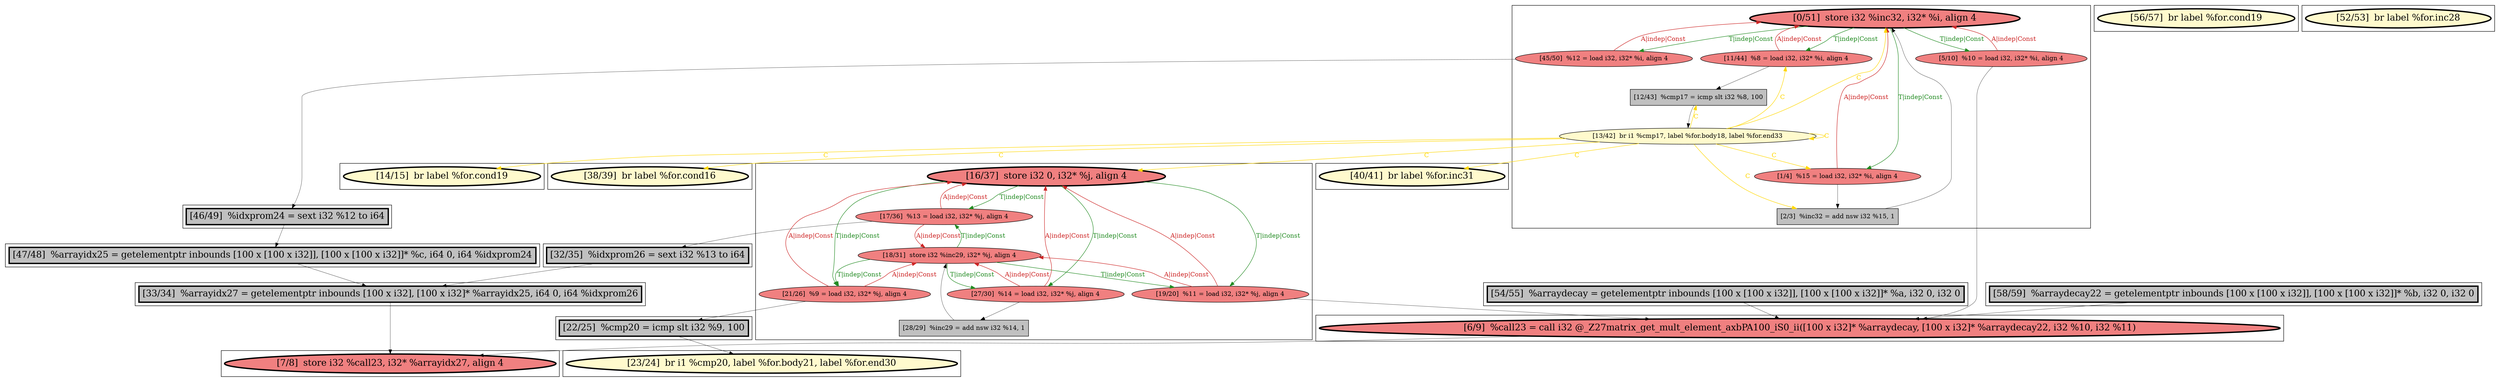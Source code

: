 
digraph G {



node1225->node1224 [style=solid,color=forestgreen,label="T|indep|Const",penwidth=1.0,fontcolor=forestgreen ]
node1234->node1233 [style=solid,color=forestgreen,label="T|indep|Const",penwidth=1.0,fontcolor=forestgreen ]
node1233->node1234 [style=solid,color=firebrick3,label="A|indep|Const",penwidth=1.0,fontcolor=firebrick3 ]
node1234->node1232 [style=solid,color=forestgreen,label="T|indep|Const",penwidth=1.0,fontcolor=forestgreen ]
node1232->node1234 [style=solid,color=firebrick3,label="A|indep|Const",penwidth=1.0,fontcolor=firebrick3 ]
node1223->node1240 [style=solid,color=black,label="",penwidth=0.5,fontcolor=black ]
node1235->node1238 [style=solid,color=forestgreen,label="T|indep|Const",penwidth=1.0,fontcolor=forestgreen ]
node1238->node1235 [style=solid,color=firebrick3,label="A|indep|Const",penwidth=1.0,fontcolor=firebrick3 ]
node1216->node1243 [style=solid,color=black,label="",penwidth=0.5,fontcolor=black ]
node1235->node1232 [style=solid,color=forestgreen,label="T|indep|Const",penwidth=1.0,fontcolor=forestgreen ]
node1222->node1225 [style=solid,color=firebrick3,label="A|indep|Const",penwidth=1.0,fontcolor=firebrick3 ]
node1232->node1243 [style=solid,color=black,label="",penwidth=0.5,fontcolor=black ]
node1224->node1226 [style=solid,color=black,label="",penwidth=0.5,fontcolor=black ]
node1227->node1217 [style=solid,color=gold,label="C",penwidth=1.0,fontcolor=gold ]
node1242->node1244 [style=solid,color=black,label="",penwidth=0.5,fontcolor=black ]
node1220->node1225 [style=solid,color=black,label="",penwidth=0.5,fontcolor=black ]
node1234->node1238 [style=solid,color=forestgreen,label="T|indep|Const",penwidth=1.0,fontcolor=forestgreen ]
node1237->node1235 [style=solid,color=black,label="",penwidth=0.5,fontcolor=black ]
node1239->node1241 [style=solid,color=black,label="",penwidth=0.5,fontcolor=black ]
node1227->node1220 [style=solid,color=gold,label="C",penwidth=1.0,fontcolor=gold ]
node1218->node1243 [style=solid,color=black,label="",penwidth=0.5,fontcolor=black ]
node1224->node1225 [style=solid,color=firebrick3,label="A|indep|Const",penwidth=1.0,fontcolor=firebrick3 ]
node1235->node1236 [style=solid,color=forestgreen,label="T|indep|Const",penwidth=1.0,fontcolor=forestgreen ]
node1233->node1239 [style=solid,color=black,label="",penwidth=0.5,fontcolor=black ]
node1225->node1223 [style=solid,color=forestgreen,label="T|indep|Const",penwidth=1.0,fontcolor=forestgreen ]
node1221->node1243 [style=solid,color=black,label="",penwidth=0.5,fontcolor=black ]
node1227->node1226 [style=solid,color=gold,label="C",penwidth=1.0,fontcolor=gold ]
node1227->node1225 [style=solid,color=gold,label="C",penwidth=1.0,fontcolor=gold ]
node1227->node1224 [style=solid,color=gold,label="C",penwidth=1.0,fontcolor=gold ]
node1223->node1225 [style=solid,color=firebrick3,label="A|indep|Const",penwidth=1.0,fontcolor=firebrick3 ]
node1241->node1215 [style=solid,color=black,label="",penwidth=0.5,fontcolor=black ]
node1227->node1231 [style=solid,color=gold,label="C",penwidth=1.0,fontcolor=gold ]
node1238->node1234 [style=solid,color=firebrick3,label="A|indep|Const",penwidth=1.0,fontcolor=firebrick3 ]
node1236->node1242 [style=solid,color=black,label="",penwidth=0.5,fontcolor=black ]
node1232->node1235 [style=solid,color=firebrick3,label="A|indep|Const",penwidth=1.0,fontcolor=firebrick3 ]
node1227->node1234 [style=solid,color=gold,label="C",penwidth=1.0,fontcolor=gold ]
node1227->node1222 [style=solid,color=gold,label="C",penwidth=1.0,fontcolor=gold ]
node1233->node1235 [style=solid,color=firebrick3,label="A|indep|Const",penwidth=1.0,fontcolor=firebrick3 ]
node1227->node1227 [style=solid,color=gold,label="C",penwidth=1.0,fontcolor=gold ]
node1235->node1233 [style=solid,color=forestgreen,label="T|indep|Const",penwidth=1.0,fontcolor=forestgreen ]
node1222->node1220 [style=solid,color=black,label="",penwidth=0.5,fontcolor=black ]
node1236->node1235 [style=solid,color=firebrick3,label="A|indep|Const",penwidth=1.0,fontcolor=firebrick3 ]
node1225->node1221 [style=solid,color=forestgreen,label="T|indep|Const",penwidth=1.0,fontcolor=forestgreen ]
node1226->node1227 [style=solid,color=black,label="",penwidth=0.5,fontcolor=black ]
node1230->node1241 [style=solid,color=black,label="",penwidth=0.5,fontcolor=black ]
node1238->node1237 [style=solid,color=black,label="",penwidth=0.5,fontcolor=black ]
node1234->node1236 [style=solid,color=forestgreen,label="T|indep|Const",penwidth=1.0,fontcolor=forestgreen ]
node1227->node1229 [style=solid,color=gold,label="C",penwidth=1.0,fontcolor=gold ]
node1236->node1234 [style=solid,color=firebrick3,label="A|indep|Const",penwidth=1.0,fontcolor=firebrick3 ]
node1243->node1215 [style=solid,color=black,label="",penwidth=0.5,fontcolor=black ]
node1221->node1225 [style=solid,color=firebrick3,label="A|indep|Const",penwidth=1.0,fontcolor=firebrick3 ]
node1225->node1222 [style=solid,color=forestgreen,label="T|indep|Const",penwidth=1.0,fontcolor=forestgreen ]
node1240->node1230 [style=solid,color=black,label="",penwidth=0.5,fontcolor=black ]


subgraph cluster16 {


node1244 [penwidth=3.0,fontsize=20,fillcolor=lemonchiffon,label="[23/24]  br i1 %cmp20, label %for.body21, label %for.end30",shape=ellipse,style=filled ]



}

subgraph cluster4 {


node1219 [penwidth=3.0,fontsize=20,fillcolor=lemonchiffon,label="[56/57]  br label %for.cond19",shape=ellipse,style=filled ]



}

subgraph cluster3 {


node1218 [penwidth=3.0,fontsize=20,fillcolor=grey,label="[54/55]  %arraydecay = getelementptr inbounds [100 x [100 x i32]], [100 x [100 x i32]]* %a, i32 0, i32 0",shape=rectangle,style=filled ]



}

subgraph cluster2 {


node1217 [penwidth=3.0,fontsize=20,fillcolor=lemonchiffon,label="[14/15]  br label %for.cond19",shape=ellipse,style=filled ]



}

subgraph cluster1 {


node1216 [penwidth=3.0,fontsize=20,fillcolor=grey,label="[58/59]  %arraydecay22 = getelementptr inbounds [100 x [100 x i32]], [100 x [100 x i32]]* %b, i32 0, i32 0",shape=rectangle,style=filled ]



}

subgraph cluster12 {


node1240 [penwidth=3.0,fontsize=20,fillcolor=grey,label="[46/49]  %idxprom24 = sext i32 %12 to i64",shape=rectangle,style=filled ]



}

subgraph cluster5 {


node1227 [fillcolor=lemonchiffon,label="[13/42]  br i1 %cmp17, label %for.body18, label %for.end33",shape=ellipse,style=filled ]
node1226 [fillcolor=grey,label="[12/43]  %cmp17 = icmp slt i32 %8, 100",shape=rectangle,style=filled ]
node1221 [fillcolor=lightcoral,label="[5/10]  %10 = load i32, i32* %i, align 4",shape=ellipse,style=filled ]
node1220 [fillcolor=grey,label="[2/3]  %inc32 = add nsw i32 %15, 1",shape=rectangle,style=filled ]
node1223 [fillcolor=lightcoral,label="[45/50]  %12 = load i32, i32* %i, align 4",shape=ellipse,style=filled ]
node1225 [penwidth=3.0,fontsize=20,fillcolor=lightcoral,label="[0/51]  store i32 %inc32, i32* %i, align 4",shape=ellipse,style=filled ]
node1222 [fillcolor=lightcoral,label="[1/4]  %15 = load i32, i32* %i, align 4",shape=ellipse,style=filled ]
node1224 [fillcolor=lightcoral,label="[11/44]  %8 = load i32, i32* %i, align 4",shape=ellipse,style=filled ]



}

subgraph cluster0 {


node1215 [penwidth=3.0,fontsize=20,fillcolor=lightcoral,label="[7/8]  store i32 %call23, i32* %arrayidx27, align 4",shape=ellipse,style=filled ]



}

subgraph cluster6 {


node1228 [penwidth=3.0,fontsize=20,fillcolor=lemonchiffon,label="[52/53]  br label %for.inc28",shape=ellipse,style=filled ]



}

subgraph cluster14 {


node1242 [penwidth=3.0,fontsize=20,fillcolor=grey,label="[22/25]  %cmp20 = icmp slt i32 %9, 100",shape=rectangle,style=filled ]



}

subgraph cluster7 {


node1229 [penwidth=3.0,fontsize=20,fillcolor=lemonchiffon,label="[40/41]  br label %for.inc31",shape=ellipse,style=filled ]



}

subgraph cluster8 {


node1230 [penwidth=3.0,fontsize=20,fillcolor=grey,label="[47/48]  %arrayidx25 = getelementptr inbounds [100 x [100 x i32]], [100 x [100 x i32]]* %c, i64 0, i64 %idxprom24",shape=rectangle,style=filled ]



}

subgraph cluster9 {


node1231 [penwidth=3.0,fontsize=20,fillcolor=lemonchiffon,label="[38/39]  br label %for.cond16",shape=ellipse,style=filled ]



}

subgraph cluster10 {


node1233 [fillcolor=lightcoral,label="[17/36]  %13 = load i32, i32* %j, align 4",shape=ellipse,style=filled ]
node1232 [fillcolor=lightcoral,label="[19/20]  %11 = load i32, i32* %j, align 4",shape=ellipse,style=filled ]
node1234 [penwidth=3.0,fontsize=20,fillcolor=lightcoral,label="[16/37]  store i32 0, i32* %j, align 4",shape=ellipse,style=filled ]
node1238 [fillcolor=lightcoral,label="[27/30]  %14 = load i32, i32* %j, align 4",shape=ellipse,style=filled ]
node1237 [fillcolor=grey,label="[28/29]  %inc29 = add nsw i32 %14, 1",shape=rectangle,style=filled ]
node1235 [fillcolor=lightcoral,label="[18/31]  store i32 %inc29, i32* %j, align 4",shape=ellipse,style=filled ]
node1236 [fillcolor=lightcoral,label="[21/26]  %9 = load i32, i32* %j, align 4",shape=ellipse,style=filled ]



}

subgraph cluster11 {


node1239 [penwidth=3.0,fontsize=20,fillcolor=grey,label="[32/35]  %idxprom26 = sext i32 %13 to i64",shape=rectangle,style=filled ]



}

subgraph cluster13 {


node1241 [penwidth=3.0,fontsize=20,fillcolor=grey,label="[33/34]  %arrayidx27 = getelementptr inbounds [100 x i32], [100 x i32]* %arrayidx25, i64 0, i64 %idxprom26",shape=rectangle,style=filled ]



}

subgraph cluster15 {


node1243 [penwidth=3.0,fontsize=20,fillcolor=lightcoral,label="[6/9]  %call23 = call i32 @_Z27matrix_get_mult_element_axbPA100_iS0_ii([100 x i32]* %arraydecay, [100 x i32]* %arraydecay22, i32 %10, i32 %11)",shape=ellipse,style=filled ]



}

}
